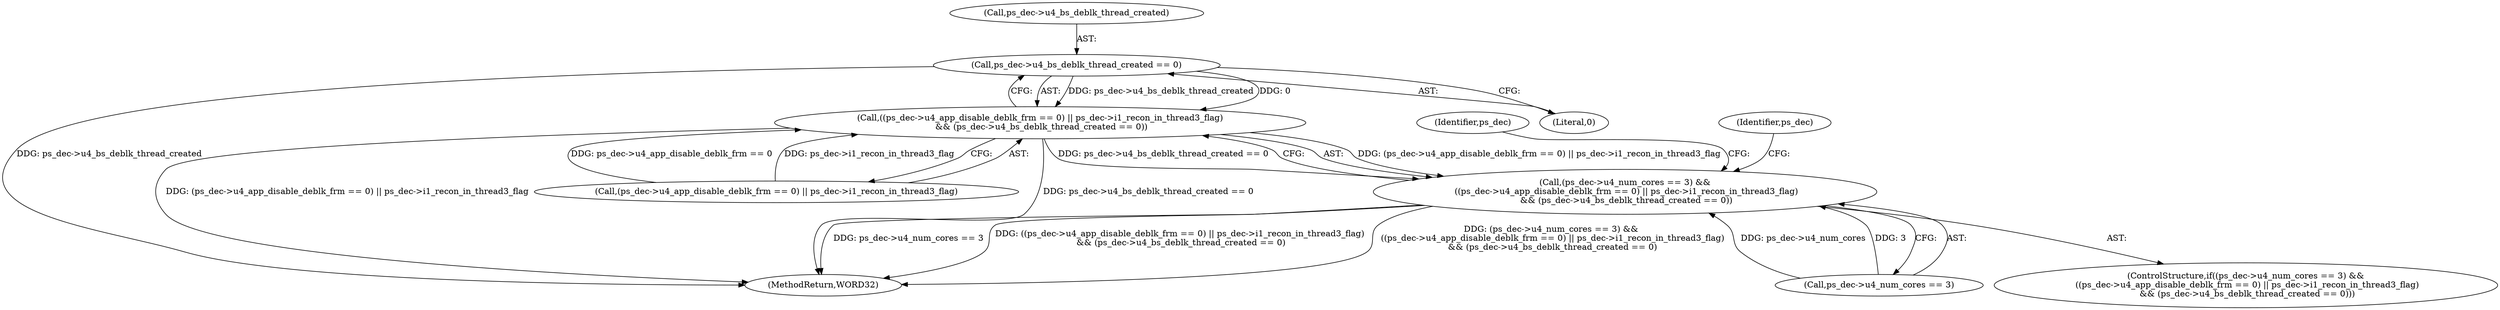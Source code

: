 digraph "0_Android_494561291a503840f385fbcd11d9bc5f4dc502b8_0@pointer" {
"1000488" [label="(Call,ps_dec->u4_bs_deblk_thread_created == 0)"];
"1000478" [label="(Call,((ps_dec->u4_app_disable_deblk_frm == 0) || ps_dec->i1_recon_in_thread3_flag)\n && (ps_dec->u4_bs_deblk_thread_created == 0))"];
"1000472" [label="(Call,(ps_dec->u4_num_cores == 3) &&\n ((ps_dec->u4_app_disable_deblk_frm == 0) || ps_dec->i1_recon_in_thread3_flag)\n && (ps_dec->u4_bs_deblk_thread_created == 0))"];
"1000472" [label="(Call,(ps_dec->u4_num_cores == 3) &&\n ((ps_dec->u4_app_disable_deblk_frm == 0) || ps_dec->i1_recon_in_thread3_flag)\n && (ps_dec->u4_bs_deblk_thread_created == 0))"];
"1000478" [label="(Call,((ps_dec->u4_app_disable_deblk_frm == 0) || ps_dec->i1_recon_in_thread3_flag)\n && (ps_dec->u4_bs_deblk_thread_created == 0))"];
"1000488" [label="(Call,ps_dec->u4_bs_deblk_thread_created == 0)"];
"1000492" [label="(Literal,0)"];
"1001427" [label="(MethodReturn,WORD32)"];
"1000473" [label="(Call,ps_dec->u4_num_cores == 3)"];
"1000479" [label="(Call,(ps_dec->u4_app_disable_deblk_frm == 0) || ps_dec->i1_recon_in_thread3_flag)"];
"1000489" [label="(Call,ps_dec->u4_bs_deblk_thread_created)"];
"1000517" [label="(Identifier,ps_dec)"];
"1000471" [label="(ControlStructure,if((ps_dec->u4_num_cores == 3) &&\n ((ps_dec->u4_app_disable_deblk_frm == 0) || ps_dec->i1_recon_in_thread3_flag)\n && (ps_dec->u4_bs_deblk_thread_created == 0)))"];
"1000496" [label="(Identifier,ps_dec)"];
"1000488" -> "1000478"  [label="AST: "];
"1000488" -> "1000492"  [label="CFG: "];
"1000489" -> "1000488"  [label="AST: "];
"1000492" -> "1000488"  [label="AST: "];
"1000478" -> "1000488"  [label="CFG: "];
"1000488" -> "1001427"  [label="DDG: ps_dec->u4_bs_deblk_thread_created"];
"1000488" -> "1000478"  [label="DDG: ps_dec->u4_bs_deblk_thread_created"];
"1000488" -> "1000478"  [label="DDG: 0"];
"1000478" -> "1000472"  [label="AST: "];
"1000478" -> "1000479"  [label="CFG: "];
"1000479" -> "1000478"  [label="AST: "];
"1000472" -> "1000478"  [label="CFG: "];
"1000478" -> "1001427"  [label="DDG: ps_dec->u4_bs_deblk_thread_created == 0"];
"1000478" -> "1001427"  [label="DDG: (ps_dec->u4_app_disable_deblk_frm == 0) || ps_dec->i1_recon_in_thread3_flag"];
"1000478" -> "1000472"  [label="DDG: (ps_dec->u4_app_disable_deblk_frm == 0) || ps_dec->i1_recon_in_thread3_flag"];
"1000478" -> "1000472"  [label="DDG: ps_dec->u4_bs_deblk_thread_created == 0"];
"1000479" -> "1000478"  [label="DDG: ps_dec->u4_app_disable_deblk_frm == 0"];
"1000479" -> "1000478"  [label="DDG: ps_dec->i1_recon_in_thread3_flag"];
"1000472" -> "1000471"  [label="AST: "];
"1000472" -> "1000473"  [label="CFG: "];
"1000473" -> "1000472"  [label="AST: "];
"1000496" -> "1000472"  [label="CFG: "];
"1000517" -> "1000472"  [label="CFG: "];
"1000472" -> "1001427"  [label="DDG: (ps_dec->u4_num_cores == 3) &&\n ((ps_dec->u4_app_disable_deblk_frm == 0) || ps_dec->i1_recon_in_thread3_flag)\n && (ps_dec->u4_bs_deblk_thread_created == 0)"];
"1000472" -> "1001427"  [label="DDG: ps_dec->u4_num_cores == 3"];
"1000472" -> "1001427"  [label="DDG: ((ps_dec->u4_app_disable_deblk_frm == 0) || ps_dec->i1_recon_in_thread3_flag)\n && (ps_dec->u4_bs_deblk_thread_created == 0)"];
"1000473" -> "1000472"  [label="DDG: ps_dec->u4_num_cores"];
"1000473" -> "1000472"  [label="DDG: 3"];
}
